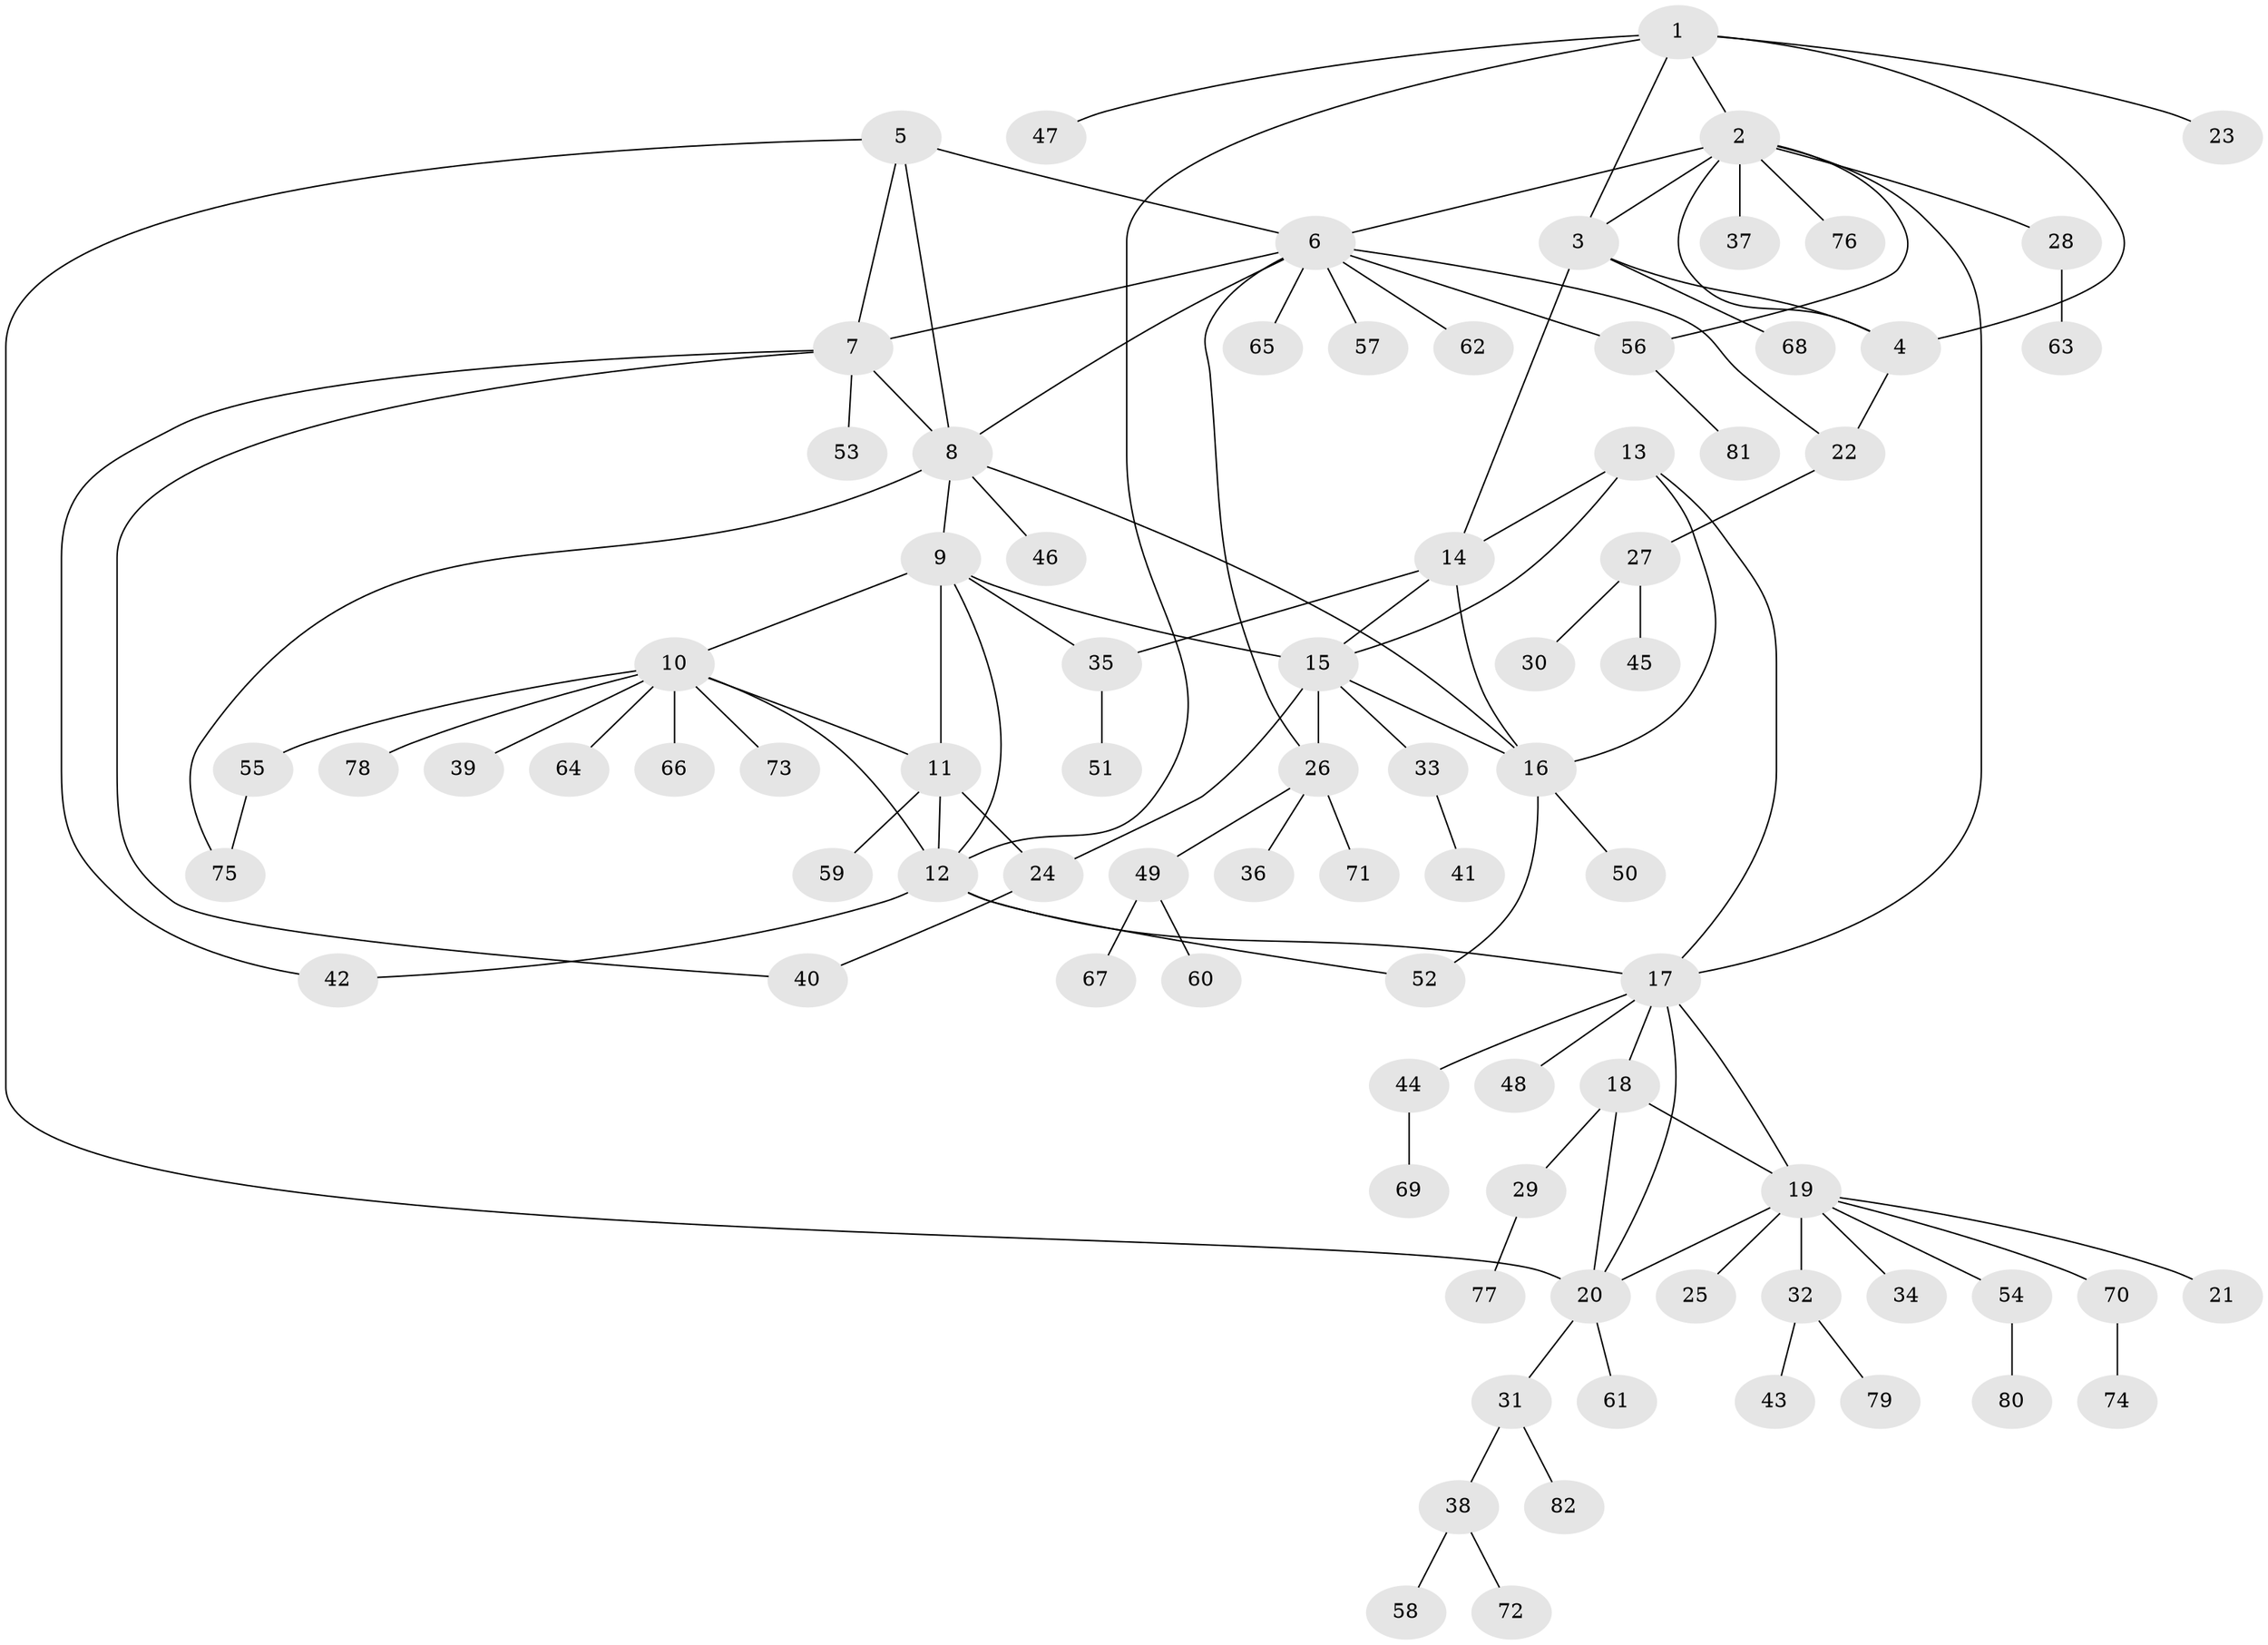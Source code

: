 // Generated by graph-tools (version 1.1) at 2025/37/03/09/25 02:37:20]
// undirected, 82 vertices, 111 edges
graph export_dot {
graph [start="1"]
  node [color=gray90,style=filled];
  1;
  2;
  3;
  4;
  5;
  6;
  7;
  8;
  9;
  10;
  11;
  12;
  13;
  14;
  15;
  16;
  17;
  18;
  19;
  20;
  21;
  22;
  23;
  24;
  25;
  26;
  27;
  28;
  29;
  30;
  31;
  32;
  33;
  34;
  35;
  36;
  37;
  38;
  39;
  40;
  41;
  42;
  43;
  44;
  45;
  46;
  47;
  48;
  49;
  50;
  51;
  52;
  53;
  54;
  55;
  56;
  57;
  58;
  59;
  60;
  61;
  62;
  63;
  64;
  65;
  66;
  67;
  68;
  69;
  70;
  71;
  72;
  73;
  74;
  75;
  76;
  77;
  78;
  79;
  80;
  81;
  82;
  1 -- 2;
  1 -- 3;
  1 -- 4;
  1 -- 12;
  1 -- 23;
  1 -- 47;
  2 -- 3;
  2 -- 4;
  2 -- 6;
  2 -- 17;
  2 -- 28;
  2 -- 37;
  2 -- 56;
  2 -- 76;
  3 -- 4;
  3 -- 14;
  3 -- 68;
  4 -- 22;
  5 -- 6;
  5 -- 7;
  5 -- 8;
  5 -- 20;
  6 -- 7;
  6 -- 8;
  6 -- 22;
  6 -- 26;
  6 -- 56;
  6 -- 57;
  6 -- 62;
  6 -- 65;
  7 -- 8;
  7 -- 40;
  7 -- 42;
  7 -- 53;
  8 -- 9;
  8 -- 16;
  8 -- 46;
  8 -- 75;
  9 -- 10;
  9 -- 11;
  9 -- 12;
  9 -- 15;
  9 -- 35;
  10 -- 11;
  10 -- 12;
  10 -- 39;
  10 -- 55;
  10 -- 64;
  10 -- 66;
  10 -- 73;
  10 -- 78;
  11 -- 12;
  11 -- 24;
  11 -- 59;
  12 -- 17;
  12 -- 42;
  12 -- 52;
  13 -- 14;
  13 -- 15;
  13 -- 16;
  13 -- 17;
  14 -- 15;
  14 -- 16;
  14 -- 35;
  15 -- 16;
  15 -- 24;
  15 -- 26;
  15 -- 33;
  16 -- 50;
  16 -- 52;
  17 -- 18;
  17 -- 19;
  17 -- 20;
  17 -- 44;
  17 -- 48;
  18 -- 19;
  18 -- 20;
  18 -- 29;
  19 -- 20;
  19 -- 21;
  19 -- 25;
  19 -- 32;
  19 -- 34;
  19 -- 54;
  19 -- 70;
  20 -- 31;
  20 -- 61;
  22 -- 27;
  24 -- 40;
  26 -- 36;
  26 -- 49;
  26 -- 71;
  27 -- 30;
  27 -- 45;
  28 -- 63;
  29 -- 77;
  31 -- 38;
  31 -- 82;
  32 -- 43;
  32 -- 79;
  33 -- 41;
  35 -- 51;
  38 -- 58;
  38 -- 72;
  44 -- 69;
  49 -- 60;
  49 -- 67;
  54 -- 80;
  55 -- 75;
  56 -- 81;
  70 -- 74;
}
